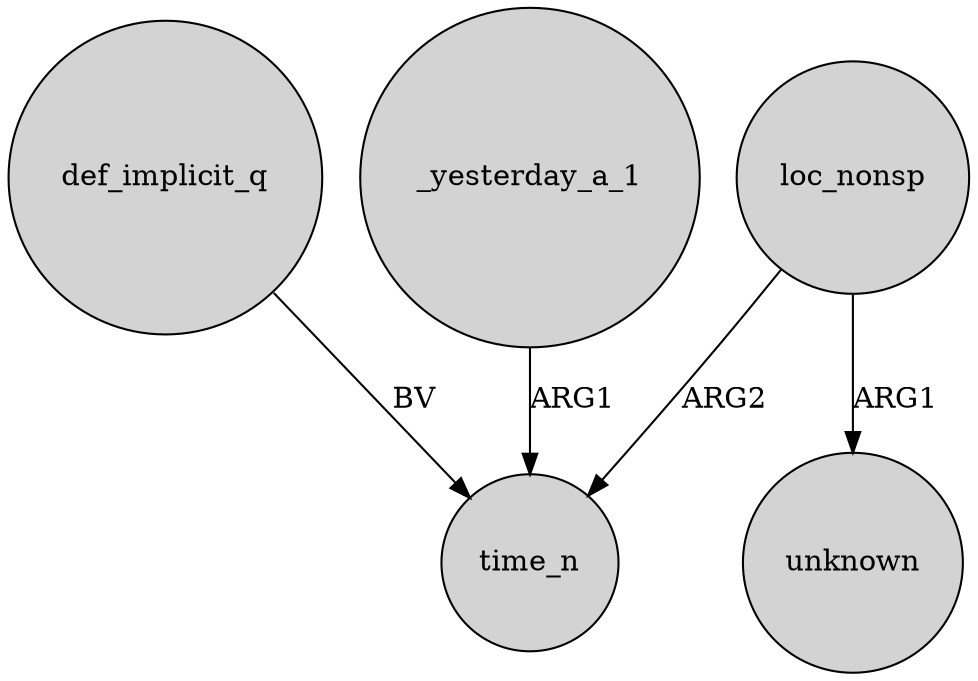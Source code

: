 digraph {
	node [shape=circle style=filled]
	def_implicit_q -> time_n [label=BV]
	loc_nonsp -> unknown [label=ARG1]
	_yesterday_a_1 -> time_n [label=ARG1]
	loc_nonsp -> time_n [label=ARG2]
}
